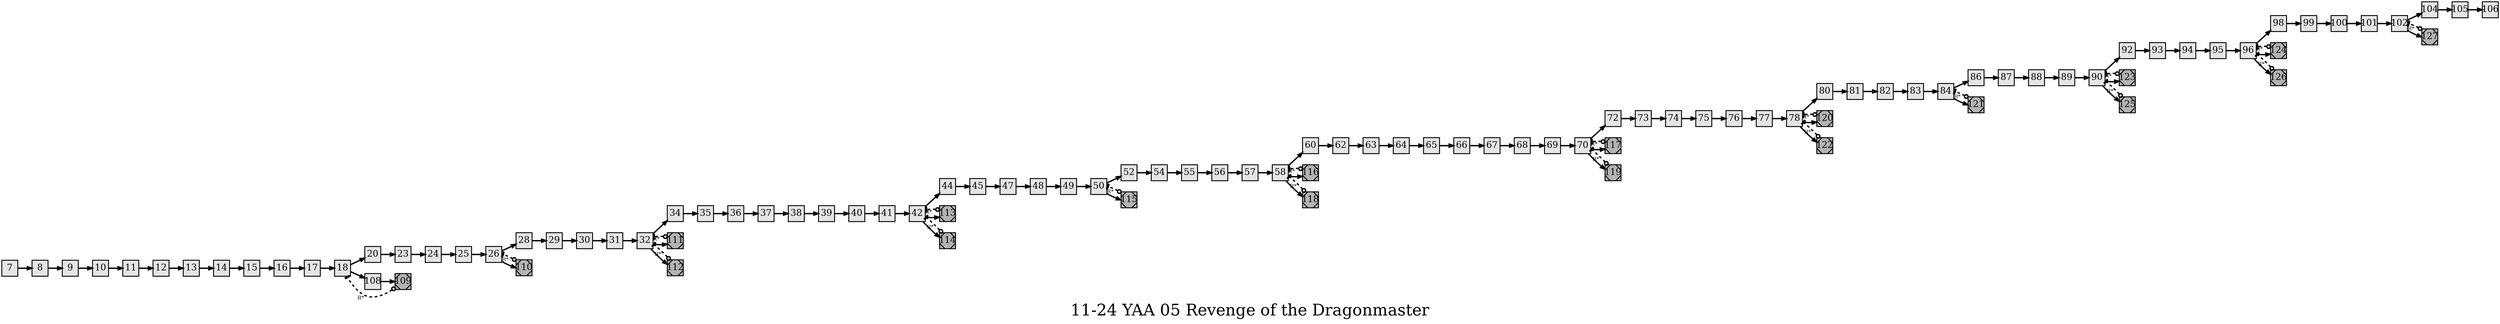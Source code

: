 digraph g{
  graph [ label="11-24 YAA 05 Revenge of the Dragonmaster" rankdir=LR, ordering=out, fontsize=36, nodesep="0.35", ranksep="0.45"];
  node  [shape=rect, penwidth=2, fontsize=20, style=filled, fillcolor=grey90, margin="0,0", labelfloat=true, regular=true, fixedsize=true];
  edge  [labelfloat=true, penwidth=3, fontsize=12];
  // ---;
  // group  : Katz;
  // id     :;
  // gbid   :;
  // series :;
  // title  :;
  // author :;
  // credit:;
  // - name : Kylie McGregor;
  // role : encoder;
  // date : 2017-08-31;
  // - name : Jeremy Douglass;
  // role : editor;
  // date : 2017-10-19;
  // render:;
  // - name   : small;
  // styles : gvStyles-small.txt;
  // engine : dot;
  // comment: >;
  
  // ---;
  
  // From | To | Label;
  
  7 -> 8;
  8 -> 9;
  9 -> 10;
  10 -> 11;
  11 -> 12;
  12 -> 13;
  13 -> 14;
  14 -> 15;
  15 -> 16;
  16 -> 17;
  17 -> 18;
  18 -> 20;
  18 -> 108;
  20 -> 23;
  23 -> 24;
  24 -> 25;
  25 -> 26;
  26 -> 28;
  26 -> 110;
  28 -> 29;
  29 -> 30;
  30 -> 31;
  31 -> 32;
  32 -> 34;
  32 -> 111;
  32 -> 112;
  34 -> 35;
  35 -> 36;
  36 -> 37;
  37 -> 38;
  38 -> 39;
  39 -> 40;
  40 -> 41;
  41 -> 42;
  42 -> 44;
  42 -> 113;
  42 -> 114;
  44 -> 45;
  45 -> 47;
  47 -> 48;
  48 -> 49;
  49 -> 50;
  50 -> 52;
  50 -> 115;
  52 -> 54;
  54 -> 55;
  55 -> 56;
  56 -> 57;
  57 -> 58;
  58 -> 60;
  58 -> 116;
  58 -> 118;
  60 -> 62;
  62 -> 63;
  63 -> 64;
  64 -> 65;
  65 -> 66;
  66 -> 67;
  67 -> 68;
  68 -> 69;
  69 -> 70;
  70 -> 72;
  70 -> 117;
  70 -> 119;
  72 -> 73;
  73 -> 74;
  74 -> 75;
  75 -> 76;
  76 -> 77;
  77 -> 78;
  78 -> 80;
  78 -> 120;
  78 -> 122;
  80 -> 81;
  81 -> 82;
  82 -> 83;
  83 -> 84;
  84 -> 86;
  84 -> 121;
  86 -> 87;
  87 -> 88;
  88 -> 89;
  89 -> 90;
  90 -> 92;
  90 -> 123;
  90 -> 125;
  92 -> 93;
  93 -> 94;
  94 -> 95;
  95 -> 96;
  96 -> 98;
  96 -> 124;
  96 -> 126;
  98 -> 99;
  99 -> 100;
  100 -> 101;
  101 -> 102;
  102 -> 104;
  102 -> 127;
  104 -> 105;
  105 -> 106;
  108 -> 109;
  109	[ xlabel="E", shape=Msquare, fontsize=20, fillcolor=grey70, xlabel="" ];
  109 -> 18	[ xlabel="R*", dir=both, arrowhead=tee, arrowtail=odot, style=dashed, constraint=false, label="" ];
  110	[ xlabel="E", shape=Msquare, fontsize=20, fillcolor=grey70, xlabel="" ];
  110 -> 26	[ xlabel="R*", dir=both, arrowhead=tee, arrowtail=odot, style=dashed, constraint=false, label="" ];
  111	[ xlabel="E", shape=Msquare, fontsize=20, fillcolor=grey70, xlabel="" ];
  111 -> 32	[ xlabel="R*", dir=both, arrowhead=tee, arrowtail=odot, style=dashed, constraint=false, label="" ];
  112	[ xlabel="E", shape=Msquare, fontsize=20, fillcolor=grey70, xlabel="" ];
  112 -> 32	[ xlabel="R*", dir=both, arrowhead=tee, arrowtail=odot, style=dashed, constraint=false, label="" ];
  113	[ xlabel="E", shape=Msquare, fontsize=20, fillcolor=grey70, xlabel="" ];
  113 -> 42	[ xlabel="R*", dir=both, arrowhead=tee, arrowtail=odot, style=dashed, constraint=false, label="" ];
  114	[ xlabel="E", shape=Msquare, fontsize=20, fillcolor=grey70, xlabel="" ];
  114 -> 42	[ xlabel="R*", dir=both, arrowhead=tee, arrowtail=odot, style=dashed, constraint=false, label="" ];
  115	[ xlabel="E", shape=Msquare, fontsize=20, fillcolor=grey70, xlabel="" ];
  115 -> 50	[ xlabel="R*", dir=both, arrowhead=tee, arrowtail=odot, style=dashed, constraint=false, label="" ];
  116	[ xlabel="E", shape=Msquare, fontsize=20, fillcolor=grey70, xlabel="" ];
  116 -> 58	[ xlabel="R*", dir=both, arrowhead=tee, arrowtail=odot, style=dashed, constraint=false, label="" ];
  117	[ xlabel="E", shape=Msquare, fontsize=20, fillcolor=grey70, xlabel="" ];
  117 -> 70	[ xlabel="R*", dir=both, arrowhead=tee, arrowtail=odot, style=dashed, constraint=false, label="" ];
  118	[ xlabel="E", shape=Msquare, fontsize=20, fillcolor=grey70, xlabel="" ];
  118 -> 58	[ xlabel="R*", dir=both, arrowhead=tee, arrowtail=odot, style=dashed, constraint=false, label="" ];
  119	[ xlabel="E", shape=Msquare, fontsize=20, fillcolor=grey70, xlabel="" ];
  119 -> 70	[ xlabel="R*", dir=both, arrowhead=tee, arrowtail=odot, style=dashed, constraint=false, label="" ];
  120	[ xlabel="E", shape=Msquare, fontsize=20, fillcolor=grey70, xlabel="" ];
  120 -> 78	[ xlabel="R*", dir=both, arrowhead=tee, arrowtail=odot, style=dashed, constraint=false, label="" ];
  121	[ xlabel="E", shape=Msquare, fontsize=20, fillcolor=grey70, xlabel="" ];
  121 -> 84	[ xlabel="R*", dir=both, arrowhead=tee, arrowtail=odot, style=dashed, constraint=false, label="" ];
  122	[ xlabel="E", shape=Msquare, fontsize=20, fillcolor=grey70, xlabel="" ];
  122 -> 78	[ xlabel="R*", dir=both, arrowhead=tee, arrowtail=odot, style=dashed, constraint=false, label="" ];
  123	[ xlabel="E", shape=Msquare, fontsize=20, fillcolor=grey70, xlabel="" ];
  123 -> 90	[ xlabel="R*", dir=both, arrowhead=tee, arrowtail=odot, style=dashed, constraint=false, label="" ];
  124	[ xlabel="E", shape=Msquare, fontsize=20, fillcolor=grey70, xlabel="" ];
  124 -> 96	[ xlabel="R*", dir=both, arrowhead=tee, arrowtail=odot, style=dashed, constraint=false, label="" ];
  125	[ xlabel="E", shape=Msquare, fontsize=20, fillcolor=grey70, xlabel="" ];
  125 -> 90	[ xlabel="R*", dir=both, arrowhead=tee, arrowtail=odot, style=dashed, constraint=false, label="" ];
  126	[ xlabel="E", shape=Msquare, fontsize=20, fillcolor=grey70, xlabel="" ];
  126 -> 96	[ xlabel="R*", dir=both, arrowhead=tee, arrowtail=odot, style=dashed, constraint=false, label="" ];
  127	[ xlabel="E", shape=Msquare, fontsize=20, fillcolor=grey70, xlabel="" ];
  127 -> 102	[ xlabel="R*", dir=both, arrowhead=tee, arrowtail=odot, style=dashed, constraint=false, label="" ];
}

